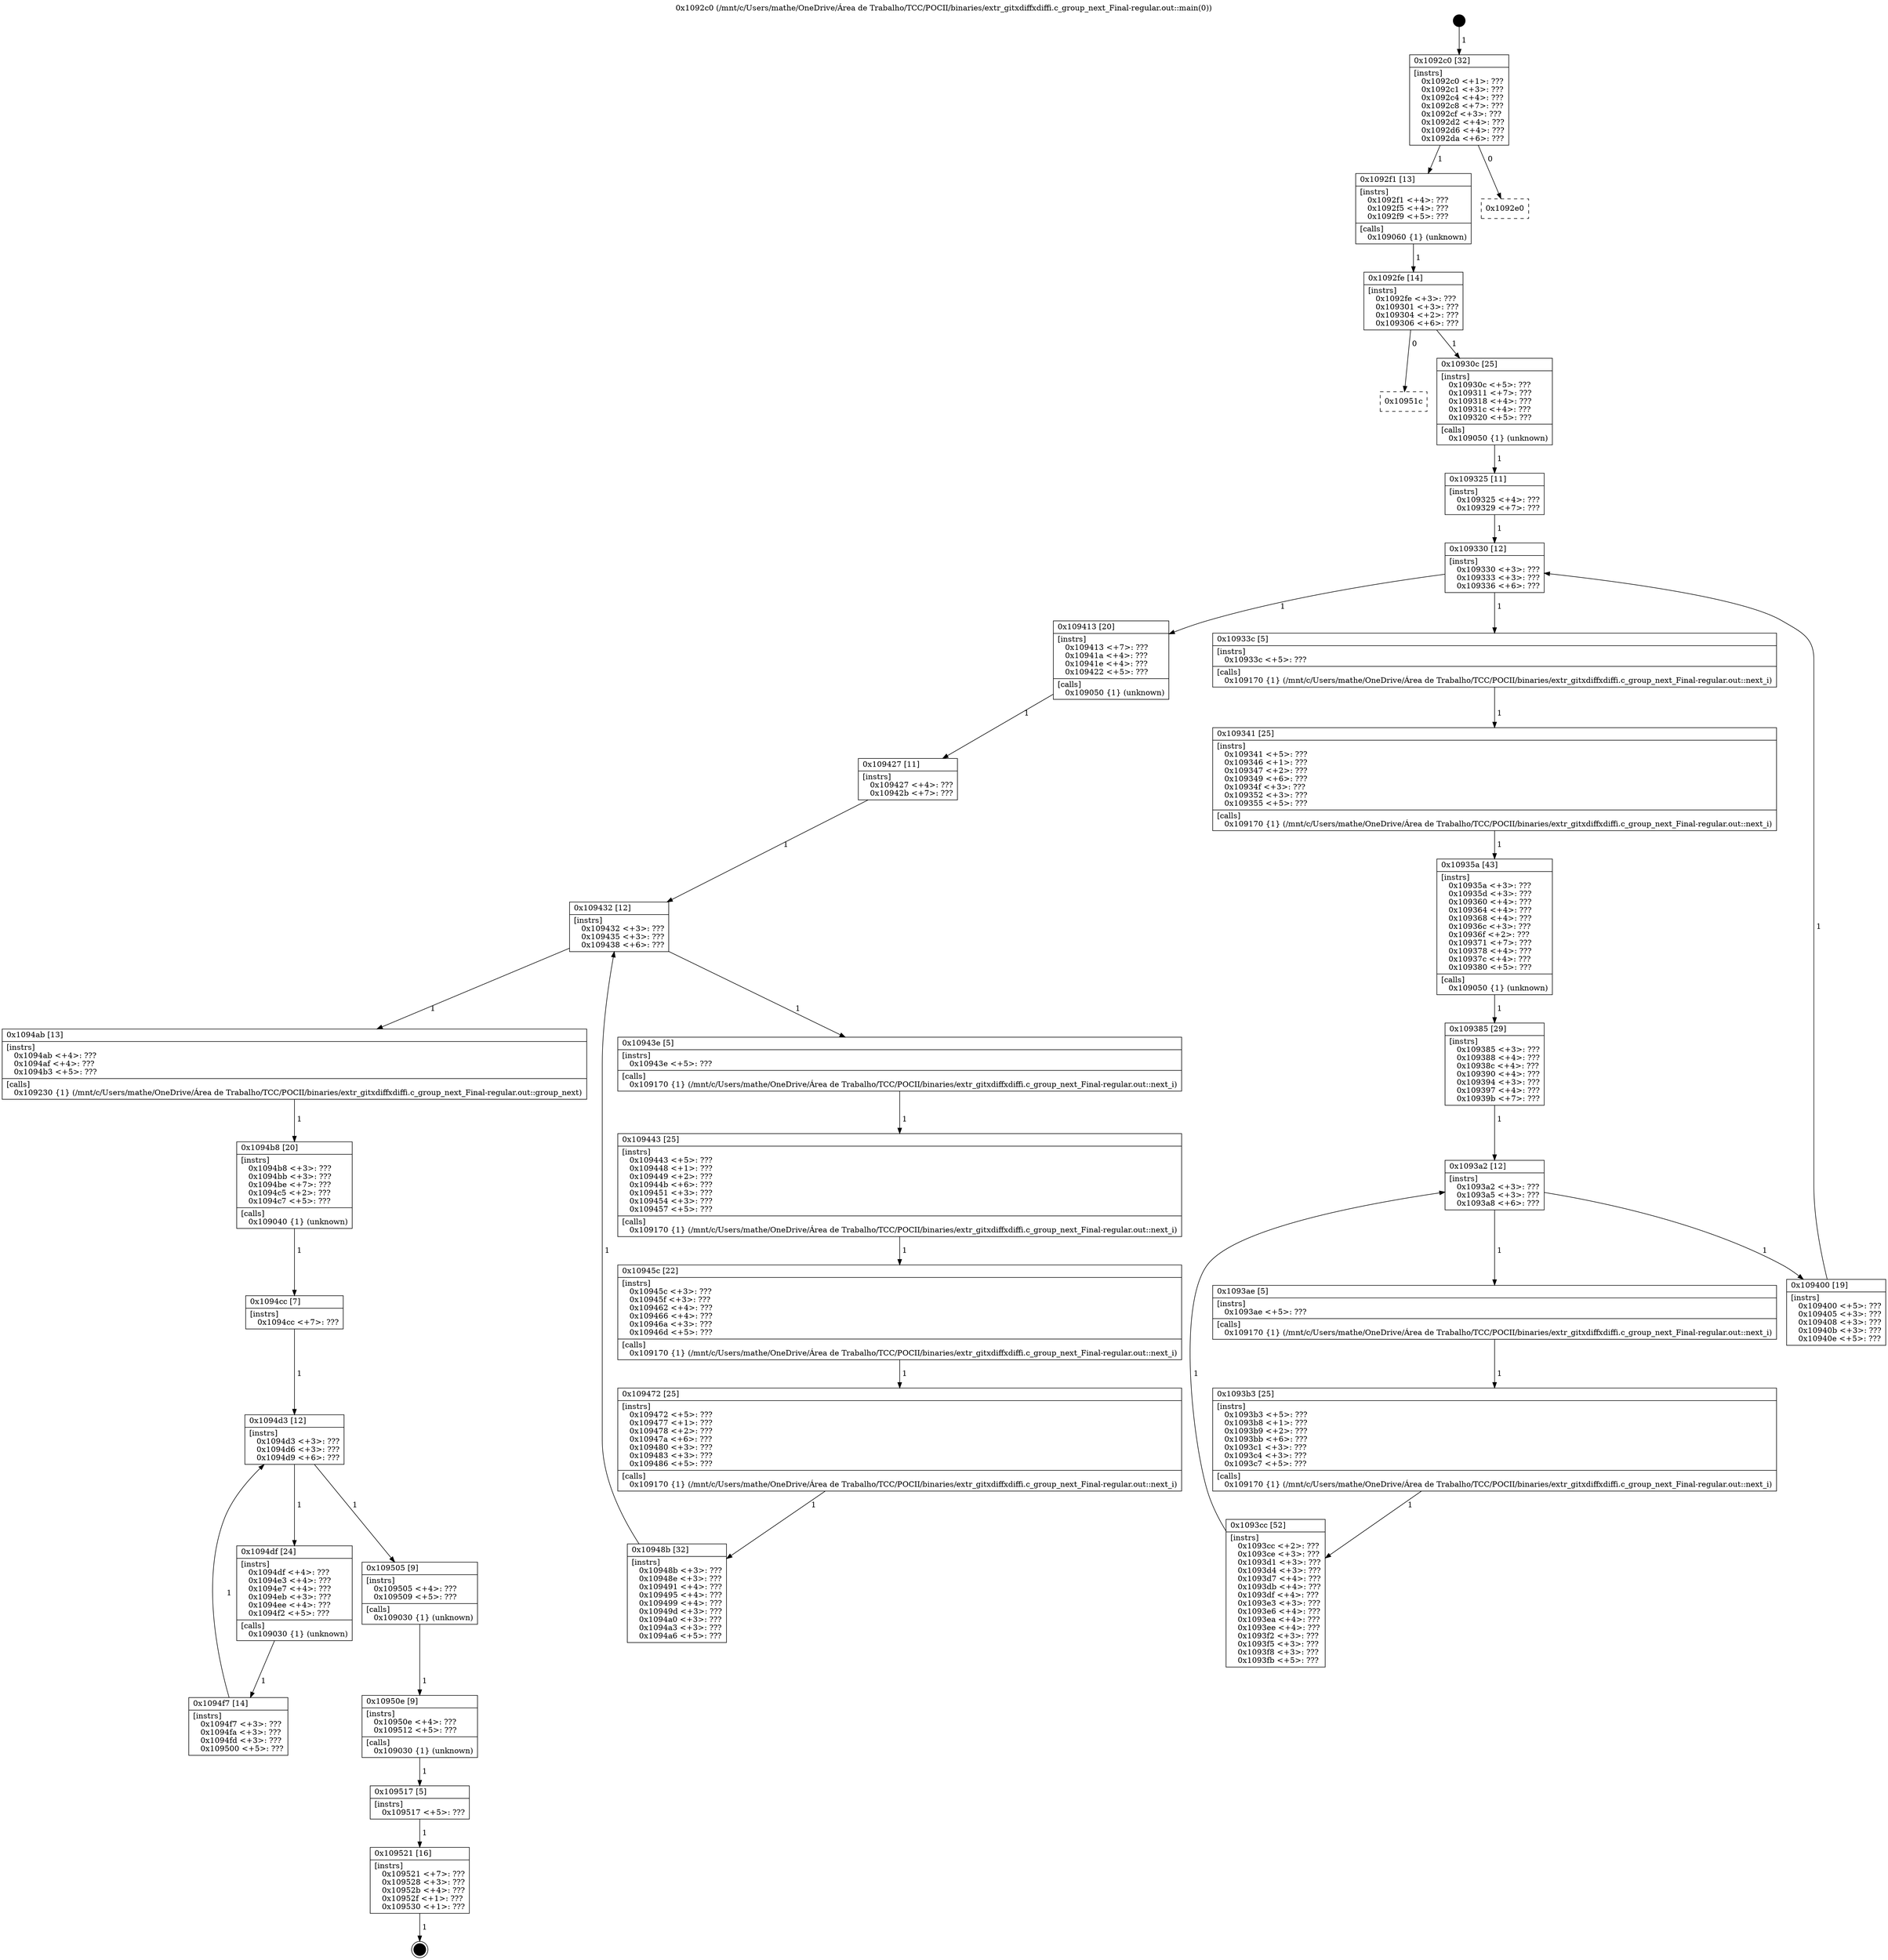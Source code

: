 digraph "0x1092c0" {
  label = "0x1092c0 (/mnt/c/Users/mathe/OneDrive/Área de Trabalho/TCC/POCII/binaries/extr_gitxdiffxdiffi.c_group_next_Final-regular.out::main(0))"
  labelloc = "t"
  node[shape=record]

  Entry [label="",width=0.3,height=0.3,shape=circle,fillcolor=black,style=filled]
  "0x1092c0" [label="{
     0x1092c0 [32]\l
     | [instrs]\l
     &nbsp;&nbsp;0x1092c0 \<+1\>: ???\l
     &nbsp;&nbsp;0x1092c1 \<+3\>: ???\l
     &nbsp;&nbsp;0x1092c4 \<+4\>: ???\l
     &nbsp;&nbsp;0x1092c8 \<+7\>: ???\l
     &nbsp;&nbsp;0x1092cf \<+3\>: ???\l
     &nbsp;&nbsp;0x1092d2 \<+4\>: ???\l
     &nbsp;&nbsp;0x1092d6 \<+4\>: ???\l
     &nbsp;&nbsp;0x1092da \<+6\>: ???\l
  }"]
  "0x1092f1" [label="{
     0x1092f1 [13]\l
     | [instrs]\l
     &nbsp;&nbsp;0x1092f1 \<+4\>: ???\l
     &nbsp;&nbsp;0x1092f5 \<+4\>: ???\l
     &nbsp;&nbsp;0x1092f9 \<+5\>: ???\l
     | [calls]\l
     &nbsp;&nbsp;0x109060 \{1\} (unknown)\l
  }"]
  "0x1092e0" [label="{
     0x1092e0\l
  }", style=dashed]
  "0x1092fe" [label="{
     0x1092fe [14]\l
     | [instrs]\l
     &nbsp;&nbsp;0x1092fe \<+3\>: ???\l
     &nbsp;&nbsp;0x109301 \<+3\>: ???\l
     &nbsp;&nbsp;0x109304 \<+2\>: ???\l
     &nbsp;&nbsp;0x109306 \<+6\>: ???\l
  }"]
  "0x10951c" [label="{
     0x10951c\l
  }", style=dashed]
  "0x10930c" [label="{
     0x10930c [25]\l
     | [instrs]\l
     &nbsp;&nbsp;0x10930c \<+5\>: ???\l
     &nbsp;&nbsp;0x109311 \<+7\>: ???\l
     &nbsp;&nbsp;0x109318 \<+4\>: ???\l
     &nbsp;&nbsp;0x10931c \<+4\>: ???\l
     &nbsp;&nbsp;0x109320 \<+5\>: ???\l
     | [calls]\l
     &nbsp;&nbsp;0x109050 \{1\} (unknown)\l
  }"]
  Exit [label="",width=0.3,height=0.3,shape=circle,fillcolor=black,style=filled,peripheries=2]
  "0x109330" [label="{
     0x109330 [12]\l
     | [instrs]\l
     &nbsp;&nbsp;0x109330 \<+3\>: ???\l
     &nbsp;&nbsp;0x109333 \<+3\>: ???\l
     &nbsp;&nbsp;0x109336 \<+6\>: ???\l
  }"]
  "0x109413" [label="{
     0x109413 [20]\l
     | [instrs]\l
     &nbsp;&nbsp;0x109413 \<+7\>: ???\l
     &nbsp;&nbsp;0x10941a \<+4\>: ???\l
     &nbsp;&nbsp;0x10941e \<+4\>: ???\l
     &nbsp;&nbsp;0x109422 \<+5\>: ???\l
     | [calls]\l
     &nbsp;&nbsp;0x109050 \{1\} (unknown)\l
  }"]
  "0x10933c" [label="{
     0x10933c [5]\l
     | [instrs]\l
     &nbsp;&nbsp;0x10933c \<+5\>: ???\l
     | [calls]\l
     &nbsp;&nbsp;0x109170 \{1\} (/mnt/c/Users/mathe/OneDrive/Área de Trabalho/TCC/POCII/binaries/extr_gitxdiffxdiffi.c_group_next_Final-regular.out::next_i)\l
  }"]
  "0x109341" [label="{
     0x109341 [25]\l
     | [instrs]\l
     &nbsp;&nbsp;0x109341 \<+5\>: ???\l
     &nbsp;&nbsp;0x109346 \<+1\>: ???\l
     &nbsp;&nbsp;0x109347 \<+2\>: ???\l
     &nbsp;&nbsp;0x109349 \<+6\>: ???\l
     &nbsp;&nbsp;0x10934f \<+3\>: ???\l
     &nbsp;&nbsp;0x109352 \<+3\>: ???\l
     &nbsp;&nbsp;0x109355 \<+5\>: ???\l
     | [calls]\l
     &nbsp;&nbsp;0x109170 \{1\} (/mnt/c/Users/mathe/OneDrive/Área de Trabalho/TCC/POCII/binaries/extr_gitxdiffxdiffi.c_group_next_Final-regular.out::next_i)\l
  }"]
  "0x10935a" [label="{
     0x10935a [43]\l
     | [instrs]\l
     &nbsp;&nbsp;0x10935a \<+3\>: ???\l
     &nbsp;&nbsp;0x10935d \<+3\>: ???\l
     &nbsp;&nbsp;0x109360 \<+4\>: ???\l
     &nbsp;&nbsp;0x109364 \<+4\>: ???\l
     &nbsp;&nbsp;0x109368 \<+4\>: ???\l
     &nbsp;&nbsp;0x10936c \<+3\>: ???\l
     &nbsp;&nbsp;0x10936f \<+2\>: ???\l
     &nbsp;&nbsp;0x109371 \<+7\>: ???\l
     &nbsp;&nbsp;0x109378 \<+4\>: ???\l
     &nbsp;&nbsp;0x10937c \<+4\>: ???\l
     &nbsp;&nbsp;0x109380 \<+5\>: ???\l
     | [calls]\l
     &nbsp;&nbsp;0x109050 \{1\} (unknown)\l
  }"]
  "0x1093a2" [label="{
     0x1093a2 [12]\l
     | [instrs]\l
     &nbsp;&nbsp;0x1093a2 \<+3\>: ???\l
     &nbsp;&nbsp;0x1093a5 \<+3\>: ???\l
     &nbsp;&nbsp;0x1093a8 \<+6\>: ???\l
  }"]
  "0x109400" [label="{
     0x109400 [19]\l
     | [instrs]\l
     &nbsp;&nbsp;0x109400 \<+5\>: ???\l
     &nbsp;&nbsp;0x109405 \<+3\>: ???\l
     &nbsp;&nbsp;0x109408 \<+3\>: ???\l
     &nbsp;&nbsp;0x10940b \<+3\>: ???\l
     &nbsp;&nbsp;0x10940e \<+5\>: ???\l
  }"]
  "0x1093ae" [label="{
     0x1093ae [5]\l
     | [instrs]\l
     &nbsp;&nbsp;0x1093ae \<+5\>: ???\l
     | [calls]\l
     &nbsp;&nbsp;0x109170 \{1\} (/mnt/c/Users/mathe/OneDrive/Área de Trabalho/TCC/POCII/binaries/extr_gitxdiffxdiffi.c_group_next_Final-regular.out::next_i)\l
  }"]
  "0x1093b3" [label="{
     0x1093b3 [25]\l
     | [instrs]\l
     &nbsp;&nbsp;0x1093b3 \<+5\>: ???\l
     &nbsp;&nbsp;0x1093b8 \<+1\>: ???\l
     &nbsp;&nbsp;0x1093b9 \<+2\>: ???\l
     &nbsp;&nbsp;0x1093bb \<+6\>: ???\l
     &nbsp;&nbsp;0x1093c1 \<+3\>: ???\l
     &nbsp;&nbsp;0x1093c4 \<+3\>: ???\l
     &nbsp;&nbsp;0x1093c7 \<+5\>: ???\l
     | [calls]\l
     &nbsp;&nbsp;0x109170 \{1\} (/mnt/c/Users/mathe/OneDrive/Área de Trabalho/TCC/POCII/binaries/extr_gitxdiffxdiffi.c_group_next_Final-regular.out::next_i)\l
  }"]
  "0x1093cc" [label="{
     0x1093cc [52]\l
     | [instrs]\l
     &nbsp;&nbsp;0x1093cc \<+2\>: ???\l
     &nbsp;&nbsp;0x1093ce \<+3\>: ???\l
     &nbsp;&nbsp;0x1093d1 \<+3\>: ???\l
     &nbsp;&nbsp;0x1093d4 \<+3\>: ???\l
     &nbsp;&nbsp;0x1093d7 \<+4\>: ???\l
     &nbsp;&nbsp;0x1093db \<+4\>: ???\l
     &nbsp;&nbsp;0x1093df \<+4\>: ???\l
     &nbsp;&nbsp;0x1093e3 \<+3\>: ???\l
     &nbsp;&nbsp;0x1093e6 \<+4\>: ???\l
     &nbsp;&nbsp;0x1093ea \<+4\>: ???\l
     &nbsp;&nbsp;0x1093ee \<+4\>: ???\l
     &nbsp;&nbsp;0x1093f2 \<+3\>: ???\l
     &nbsp;&nbsp;0x1093f5 \<+3\>: ???\l
     &nbsp;&nbsp;0x1093f8 \<+3\>: ???\l
     &nbsp;&nbsp;0x1093fb \<+5\>: ???\l
  }"]
  "0x109385" [label="{
     0x109385 [29]\l
     | [instrs]\l
     &nbsp;&nbsp;0x109385 \<+3\>: ???\l
     &nbsp;&nbsp;0x109388 \<+4\>: ???\l
     &nbsp;&nbsp;0x10938c \<+4\>: ???\l
     &nbsp;&nbsp;0x109390 \<+4\>: ???\l
     &nbsp;&nbsp;0x109394 \<+3\>: ???\l
     &nbsp;&nbsp;0x109397 \<+4\>: ???\l
     &nbsp;&nbsp;0x10939b \<+7\>: ???\l
  }"]
  "0x109521" [label="{
     0x109521 [16]\l
     | [instrs]\l
     &nbsp;&nbsp;0x109521 \<+7\>: ???\l
     &nbsp;&nbsp;0x109528 \<+3\>: ???\l
     &nbsp;&nbsp;0x10952b \<+4\>: ???\l
     &nbsp;&nbsp;0x10952f \<+1\>: ???\l
     &nbsp;&nbsp;0x109530 \<+1\>: ???\l
  }"]
  "0x109325" [label="{
     0x109325 [11]\l
     | [instrs]\l
     &nbsp;&nbsp;0x109325 \<+4\>: ???\l
     &nbsp;&nbsp;0x109329 \<+7\>: ???\l
  }"]
  "0x109432" [label="{
     0x109432 [12]\l
     | [instrs]\l
     &nbsp;&nbsp;0x109432 \<+3\>: ???\l
     &nbsp;&nbsp;0x109435 \<+3\>: ???\l
     &nbsp;&nbsp;0x109438 \<+6\>: ???\l
  }"]
  "0x1094ab" [label="{
     0x1094ab [13]\l
     | [instrs]\l
     &nbsp;&nbsp;0x1094ab \<+4\>: ???\l
     &nbsp;&nbsp;0x1094af \<+4\>: ???\l
     &nbsp;&nbsp;0x1094b3 \<+5\>: ???\l
     | [calls]\l
     &nbsp;&nbsp;0x109230 \{1\} (/mnt/c/Users/mathe/OneDrive/Área de Trabalho/TCC/POCII/binaries/extr_gitxdiffxdiffi.c_group_next_Final-regular.out::group_next)\l
  }"]
  "0x10943e" [label="{
     0x10943e [5]\l
     | [instrs]\l
     &nbsp;&nbsp;0x10943e \<+5\>: ???\l
     | [calls]\l
     &nbsp;&nbsp;0x109170 \{1\} (/mnt/c/Users/mathe/OneDrive/Área de Trabalho/TCC/POCII/binaries/extr_gitxdiffxdiffi.c_group_next_Final-regular.out::next_i)\l
  }"]
  "0x109443" [label="{
     0x109443 [25]\l
     | [instrs]\l
     &nbsp;&nbsp;0x109443 \<+5\>: ???\l
     &nbsp;&nbsp;0x109448 \<+1\>: ???\l
     &nbsp;&nbsp;0x109449 \<+2\>: ???\l
     &nbsp;&nbsp;0x10944b \<+6\>: ???\l
     &nbsp;&nbsp;0x109451 \<+3\>: ???\l
     &nbsp;&nbsp;0x109454 \<+3\>: ???\l
     &nbsp;&nbsp;0x109457 \<+5\>: ???\l
     | [calls]\l
     &nbsp;&nbsp;0x109170 \{1\} (/mnt/c/Users/mathe/OneDrive/Área de Trabalho/TCC/POCII/binaries/extr_gitxdiffxdiffi.c_group_next_Final-regular.out::next_i)\l
  }"]
  "0x10945c" [label="{
     0x10945c [22]\l
     | [instrs]\l
     &nbsp;&nbsp;0x10945c \<+3\>: ???\l
     &nbsp;&nbsp;0x10945f \<+3\>: ???\l
     &nbsp;&nbsp;0x109462 \<+4\>: ???\l
     &nbsp;&nbsp;0x109466 \<+4\>: ???\l
     &nbsp;&nbsp;0x10946a \<+3\>: ???\l
     &nbsp;&nbsp;0x10946d \<+5\>: ???\l
     | [calls]\l
     &nbsp;&nbsp;0x109170 \{1\} (/mnt/c/Users/mathe/OneDrive/Área de Trabalho/TCC/POCII/binaries/extr_gitxdiffxdiffi.c_group_next_Final-regular.out::next_i)\l
  }"]
  "0x109472" [label="{
     0x109472 [25]\l
     | [instrs]\l
     &nbsp;&nbsp;0x109472 \<+5\>: ???\l
     &nbsp;&nbsp;0x109477 \<+1\>: ???\l
     &nbsp;&nbsp;0x109478 \<+2\>: ???\l
     &nbsp;&nbsp;0x10947a \<+6\>: ???\l
     &nbsp;&nbsp;0x109480 \<+3\>: ???\l
     &nbsp;&nbsp;0x109483 \<+3\>: ???\l
     &nbsp;&nbsp;0x109486 \<+5\>: ???\l
     | [calls]\l
     &nbsp;&nbsp;0x109170 \{1\} (/mnt/c/Users/mathe/OneDrive/Área de Trabalho/TCC/POCII/binaries/extr_gitxdiffxdiffi.c_group_next_Final-regular.out::next_i)\l
  }"]
  "0x10948b" [label="{
     0x10948b [32]\l
     | [instrs]\l
     &nbsp;&nbsp;0x10948b \<+3\>: ???\l
     &nbsp;&nbsp;0x10948e \<+3\>: ???\l
     &nbsp;&nbsp;0x109491 \<+4\>: ???\l
     &nbsp;&nbsp;0x109495 \<+4\>: ???\l
     &nbsp;&nbsp;0x109499 \<+4\>: ???\l
     &nbsp;&nbsp;0x10949d \<+3\>: ???\l
     &nbsp;&nbsp;0x1094a0 \<+3\>: ???\l
     &nbsp;&nbsp;0x1094a3 \<+3\>: ???\l
     &nbsp;&nbsp;0x1094a6 \<+5\>: ???\l
  }"]
  "0x109427" [label="{
     0x109427 [11]\l
     | [instrs]\l
     &nbsp;&nbsp;0x109427 \<+4\>: ???\l
     &nbsp;&nbsp;0x10942b \<+7\>: ???\l
  }"]
  "0x1094b8" [label="{
     0x1094b8 [20]\l
     | [instrs]\l
     &nbsp;&nbsp;0x1094b8 \<+3\>: ???\l
     &nbsp;&nbsp;0x1094bb \<+3\>: ???\l
     &nbsp;&nbsp;0x1094be \<+7\>: ???\l
     &nbsp;&nbsp;0x1094c5 \<+2\>: ???\l
     &nbsp;&nbsp;0x1094c7 \<+5\>: ???\l
     | [calls]\l
     &nbsp;&nbsp;0x109040 \{1\} (unknown)\l
  }"]
  "0x1094d3" [label="{
     0x1094d3 [12]\l
     | [instrs]\l
     &nbsp;&nbsp;0x1094d3 \<+3\>: ???\l
     &nbsp;&nbsp;0x1094d6 \<+3\>: ???\l
     &nbsp;&nbsp;0x1094d9 \<+6\>: ???\l
  }"]
  "0x109505" [label="{
     0x109505 [9]\l
     | [instrs]\l
     &nbsp;&nbsp;0x109505 \<+4\>: ???\l
     &nbsp;&nbsp;0x109509 \<+5\>: ???\l
     | [calls]\l
     &nbsp;&nbsp;0x109030 \{1\} (unknown)\l
  }"]
  "0x1094df" [label="{
     0x1094df [24]\l
     | [instrs]\l
     &nbsp;&nbsp;0x1094df \<+4\>: ???\l
     &nbsp;&nbsp;0x1094e3 \<+4\>: ???\l
     &nbsp;&nbsp;0x1094e7 \<+4\>: ???\l
     &nbsp;&nbsp;0x1094eb \<+3\>: ???\l
     &nbsp;&nbsp;0x1094ee \<+4\>: ???\l
     &nbsp;&nbsp;0x1094f2 \<+5\>: ???\l
     | [calls]\l
     &nbsp;&nbsp;0x109030 \{1\} (unknown)\l
  }"]
  "0x1094f7" [label="{
     0x1094f7 [14]\l
     | [instrs]\l
     &nbsp;&nbsp;0x1094f7 \<+3\>: ???\l
     &nbsp;&nbsp;0x1094fa \<+3\>: ???\l
     &nbsp;&nbsp;0x1094fd \<+3\>: ???\l
     &nbsp;&nbsp;0x109500 \<+5\>: ???\l
  }"]
  "0x1094cc" [label="{
     0x1094cc [7]\l
     | [instrs]\l
     &nbsp;&nbsp;0x1094cc \<+7\>: ???\l
  }"]
  "0x10950e" [label="{
     0x10950e [9]\l
     | [instrs]\l
     &nbsp;&nbsp;0x10950e \<+4\>: ???\l
     &nbsp;&nbsp;0x109512 \<+5\>: ???\l
     | [calls]\l
     &nbsp;&nbsp;0x109030 \{1\} (unknown)\l
  }"]
  "0x109517" [label="{
     0x109517 [5]\l
     | [instrs]\l
     &nbsp;&nbsp;0x109517 \<+5\>: ???\l
  }"]
  Entry -> "0x1092c0" [label=" 1"]
  "0x1092c0" -> "0x1092f1" [label=" 1"]
  "0x1092c0" -> "0x1092e0" [label=" 0"]
  "0x1092f1" -> "0x1092fe" [label=" 1"]
  "0x1092fe" -> "0x10951c" [label=" 0"]
  "0x1092fe" -> "0x10930c" [label=" 1"]
  "0x109521" -> Exit [label=" 1"]
  "0x10930c" -> "0x109325" [label=" 1"]
  "0x109330" -> "0x109413" [label=" 1"]
  "0x109330" -> "0x10933c" [label=" 1"]
  "0x10933c" -> "0x109341" [label=" 1"]
  "0x109341" -> "0x10935a" [label=" 1"]
  "0x10935a" -> "0x109385" [label=" 1"]
  "0x1093a2" -> "0x109400" [label=" 1"]
  "0x1093a2" -> "0x1093ae" [label=" 1"]
  "0x1093ae" -> "0x1093b3" [label=" 1"]
  "0x1093b3" -> "0x1093cc" [label=" 1"]
  "0x109385" -> "0x1093a2" [label=" 1"]
  "0x1093cc" -> "0x1093a2" [label=" 1"]
  "0x109517" -> "0x109521" [label=" 1"]
  "0x109325" -> "0x109330" [label=" 1"]
  "0x109400" -> "0x109330" [label=" 1"]
  "0x109413" -> "0x109427" [label=" 1"]
  "0x109432" -> "0x1094ab" [label=" 1"]
  "0x109432" -> "0x10943e" [label=" 1"]
  "0x10943e" -> "0x109443" [label=" 1"]
  "0x109443" -> "0x10945c" [label=" 1"]
  "0x10945c" -> "0x109472" [label=" 1"]
  "0x109472" -> "0x10948b" [label=" 1"]
  "0x109427" -> "0x109432" [label=" 1"]
  "0x10948b" -> "0x109432" [label=" 1"]
  "0x1094ab" -> "0x1094b8" [label=" 1"]
  "0x1094b8" -> "0x1094cc" [label=" 1"]
  "0x1094d3" -> "0x109505" [label=" 1"]
  "0x1094d3" -> "0x1094df" [label=" 1"]
  "0x1094df" -> "0x1094f7" [label=" 1"]
  "0x1094cc" -> "0x1094d3" [label=" 1"]
  "0x1094f7" -> "0x1094d3" [label=" 1"]
  "0x109505" -> "0x10950e" [label=" 1"]
  "0x10950e" -> "0x109517" [label=" 1"]
}
